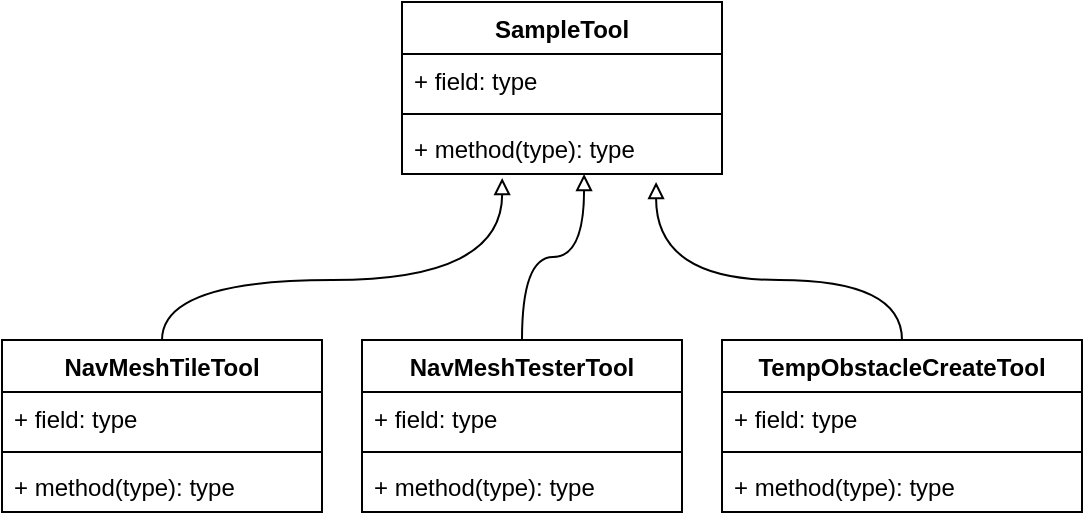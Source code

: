 <mxfile version="23.1.0" type="device">
  <diagram id="C5RBs43oDa-KdzZeNtuy" name="Page-1">
    <mxGraphModel dx="1434" dy="746" grid="1" gridSize="10" guides="1" tooltips="1" connect="1" arrows="1" fold="1" page="1" pageScale="1" pageWidth="827" pageHeight="1169" math="0" shadow="0">
      <root>
        <mxCell id="WIyWlLk6GJQsqaUBKTNV-0" />
        <mxCell id="WIyWlLk6GJQsqaUBKTNV-1" parent="WIyWlLk6GJQsqaUBKTNV-0" />
        <mxCell id="16xGQZliXPk3upnvXTE2-0" value="SampleTool" style="swimlane;fontStyle=1;align=center;verticalAlign=top;childLayout=stackLayout;horizontal=1;startSize=26;horizontalStack=0;resizeParent=1;resizeParentMax=0;resizeLast=0;collapsible=1;marginBottom=0;whiteSpace=wrap;html=1;" vertex="1" parent="WIyWlLk6GJQsqaUBKTNV-1">
          <mxGeometry x="290" y="111" width="160" height="86" as="geometry" />
        </mxCell>
        <mxCell id="16xGQZliXPk3upnvXTE2-1" value="+ field: type" style="text;strokeColor=none;fillColor=none;align=left;verticalAlign=top;spacingLeft=4;spacingRight=4;overflow=hidden;rotatable=0;points=[[0,0.5],[1,0.5]];portConstraint=eastwest;whiteSpace=wrap;html=1;" vertex="1" parent="16xGQZliXPk3upnvXTE2-0">
          <mxGeometry y="26" width="160" height="26" as="geometry" />
        </mxCell>
        <mxCell id="16xGQZliXPk3upnvXTE2-2" value="" style="line;strokeWidth=1;fillColor=none;align=left;verticalAlign=middle;spacingTop=-1;spacingLeft=3;spacingRight=3;rotatable=0;labelPosition=right;points=[];portConstraint=eastwest;strokeColor=inherit;" vertex="1" parent="16xGQZliXPk3upnvXTE2-0">
          <mxGeometry y="52" width="160" height="8" as="geometry" />
        </mxCell>
        <mxCell id="16xGQZliXPk3upnvXTE2-3" value="+ method(type): type" style="text;strokeColor=none;fillColor=none;align=left;verticalAlign=top;spacingLeft=4;spacingRight=4;overflow=hidden;rotatable=0;points=[[0,0.5],[1,0.5]];portConstraint=eastwest;whiteSpace=wrap;html=1;" vertex="1" parent="16xGQZliXPk3upnvXTE2-0">
          <mxGeometry y="60" width="160" height="26" as="geometry" />
        </mxCell>
        <mxCell id="16xGQZliXPk3upnvXTE2-4" value="TempObstacleCreateTool" style="swimlane;fontStyle=1;align=center;verticalAlign=top;childLayout=stackLayout;horizontal=1;startSize=26;horizontalStack=0;resizeParent=1;resizeParentMax=0;resizeLast=0;collapsible=1;marginBottom=0;whiteSpace=wrap;html=1;" vertex="1" parent="WIyWlLk6GJQsqaUBKTNV-1">
          <mxGeometry x="450" y="280" width="180" height="86" as="geometry" />
        </mxCell>
        <mxCell id="16xGQZliXPk3upnvXTE2-5" value="+ field: type" style="text;strokeColor=none;fillColor=none;align=left;verticalAlign=top;spacingLeft=4;spacingRight=4;overflow=hidden;rotatable=0;points=[[0,0.5],[1,0.5]];portConstraint=eastwest;whiteSpace=wrap;html=1;" vertex="1" parent="16xGQZliXPk3upnvXTE2-4">
          <mxGeometry y="26" width="180" height="26" as="geometry" />
        </mxCell>
        <mxCell id="16xGQZliXPk3upnvXTE2-6" value="" style="line;strokeWidth=1;fillColor=none;align=left;verticalAlign=middle;spacingTop=-1;spacingLeft=3;spacingRight=3;rotatable=0;labelPosition=right;points=[];portConstraint=eastwest;strokeColor=inherit;" vertex="1" parent="16xGQZliXPk3upnvXTE2-4">
          <mxGeometry y="52" width="180" height="8" as="geometry" />
        </mxCell>
        <mxCell id="16xGQZliXPk3upnvXTE2-7" value="+ method(type): type" style="text;strokeColor=none;fillColor=none;align=left;verticalAlign=top;spacingLeft=4;spacingRight=4;overflow=hidden;rotatable=0;points=[[0,0.5],[1,0.5]];portConstraint=eastwest;whiteSpace=wrap;html=1;" vertex="1" parent="16xGQZliXPk3upnvXTE2-4">
          <mxGeometry y="60" width="180" height="26" as="geometry" />
        </mxCell>
        <mxCell id="16xGQZliXPk3upnvXTE2-8" style="edgeStyle=orthogonalEdgeStyle;rounded=0;orthogonalLoop=1;jettySize=auto;html=1;exitX=0.5;exitY=0;exitDx=0;exitDy=0;entryX=0.794;entryY=1.154;entryDx=0;entryDy=0;entryPerimeter=0;endArrow=block;endFill=0;curved=1;" edge="1" parent="WIyWlLk6GJQsqaUBKTNV-1" source="16xGQZliXPk3upnvXTE2-4" target="16xGQZliXPk3upnvXTE2-3">
          <mxGeometry relative="1" as="geometry">
            <Array as="points">
              <mxPoint x="540" y="250" />
              <mxPoint x="417" y="250" />
            </Array>
          </mxGeometry>
        </mxCell>
        <mxCell id="16xGQZliXPk3upnvXTE2-15" style="edgeStyle=orthogonalEdgeStyle;rounded=0;orthogonalLoop=1;jettySize=auto;html=1;exitX=0.5;exitY=0;exitDx=0;exitDy=0;curved=1;endArrow=block;endFill=0;entryX=0.569;entryY=1;entryDx=0;entryDy=0;entryPerimeter=0;" edge="1" parent="WIyWlLk6GJQsqaUBKTNV-1" source="16xGQZliXPk3upnvXTE2-9" target="16xGQZliXPk3upnvXTE2-3">
          <mxGeometry relative="1" as="geometry">
            <mxPoint x="380" y="200" as="targetPoint" />
          </mxGeometry>
        </mxCell>
        <mxCell id="16xGQZliXPk3upnvXTE2-9" value="NavMeshTesterTool" style="swimlane;fontStyle=1;align=center;verticalAlign=top;childLayout=stackLayout;horizontal=1;startSize=26;horizontalStack=0;resizeParent=1;resizeParentMax=0;resizeLast=0;collapsible=1;marginBottom=0;whiteSpace=wrap;html=1;" vertex="1" parent="WIyWlLk6GJQsqaUBKTNV-1">
          <mxGeometry x="270" y="280" width="160" height="86" as="geometry" />
        </mxCell>
        <mxCell id="16xGQZliXPk3upnvXTE2-10" value="+ field: type" style="text;strokeColor=none;fillColor=none;align=left;verticalAlign=top;spacingLeft=4;spacingRight=4;overflow=hidden;rotatable=0;points=[[0,0.5],[1,0.5]];portConstraint=eastwest;whiteSpace=wrap;html=1;" vertex="1" parent="16xGQZliXPk3upnvXTE2-9">
          <mxGeometry y="26" width="160" height="26" as="geometry" />
        </mxCell>
        <mxCell id="16xGQZliXPk3upnvXTE2-11" value="" style="line;strokeWidth=1;fillColor=none;align=left;verticalAlign=middle;spacingTop=-1;spacingLeft=3;spacingRight=3;rotatable=0;labelPosition=right;points=[];portConstraint=eastwest;strokeColor=inherit;" vertex="1" parent="16xGQZliXPk3upnvXTE2-9">
          <mxGeometry y="52" width="160" height="8" as="geometry" />
        </mxCell>
        <mxCell id="16xGQZliXPk3upnvXTE2-12" value="+ method(type): type" style="text;strokeColor=none;fillColor=none;align=left;verticalAlign=top;spacingLeft=4;spacingRight=4;overflow=hidden;rotatable=0;points=[[0,0.5],[1,0.5]];portConstraint=eastwest;whiteSpace=wrap;html=1;" vertex="1" parent="16xGQZliXPk3upnvXTE2-9">
          <mxGeometry y="60" width="160" height="26" as="geometry" />
        </mxCell>
        <mxCell id="16xGQZliXPk3upnvXTE2-16" value="NavMeshTileTool" style="swimlane;fontStyle=1;align=center;verticalAlign=top;childLayout=stackLayout;horizontal=1;startSize=26;horizontalStack=0;resizeParent=1;resizeParentMax=0;resizeLast=0;collapsible=1;marginBottom=0;whiteSpace=wrap;html=1;" vertex="1" parent="WIyWlLk6GJQsqaUBKTNV-1">
          <mxGeometry x="90" y="280" width="160" height="86" as="geometry" />
        </mxCell>
        <mxCell id="16xGQZliXPk3upnvXTE2-17" value="+ field: type" style="text;strokeColor=none;fillColor=none;align=left;verticalAlign=top;spacingLeft=4;spacingRight=4;overflow=hidden;rotatable=0;points=[[0,0.5],[1,0.5]];portConstraint=eastwest;whiteSpace=wrap;html=1;" vertex="1" parent="16xGQZliXPk3upnvXTE2-16">
          <mxGeometry y="26" width="160" height="26" as="geometry" />
        </mxCell>
        <mxCell id="16xGQZliXPk3upnvXTE2-18" value="" style="line;strokeWidth=1;fillColor=none;align=left;verticalAlign=middle;spacingTop=-1;spacingLeft=3;spacingRight=3;rotatable=0;labelPosition=right;points=[];portConstraint=eastwest;strokeColor=inherit;" vertex="1" parent="16xGQZliXPk3upnvXTE2-16">
          <mxGeometry y="52" width="160" height="8" as="geometry" />
        </mxCell>
        <mxCell id="16xGQZliXPk3upnvXTE2-19" value="+ method(type): type" style="text;strokeColor=none;fillColor=none;align=left;verticalAlign=top;spacingLeft=4;spacingRight=4;overflow=hidden;rotatable=0;points=[[0,0.5],[1,0.5]];portConstraint=eastwest;whiteSpace=wrap;html=1;" vertex="1" parent="16xGQZliXPk3upnvXTE2-16">
          <mxGeometry y="60" width="160" height="26" as="geometry" />
        </mxCell>
        <mxCell id="16xGQZliXPk3upnvXTE2-20" style="edgeStyle=orthogonalEdgeStyle;rounded=0;orthogonalLoop=1;jettySize=auto;html=1;entryX=0.313;entryY=1.077;entryDx=0;entryDy=0;entryPerimeter=0;endArrow=block;endFill=0;curved=1;" edge="1" parent="WIyWlLk6GJQsqaUBKTNV-1" source="16xGQZliXPk3upnvXTE2-16" target="16xGQZliXPk3upnvXTE2-3">
          <mxGeometry relative="1" as="geometry">
            <Array as="points">
              <mxPoint x="170" y="250" />
              <mxPoint x="340" y="250" />
            </Array>
          </mxGeometry>
        </mxCell>
      </root>
    </mxGraphModel>
  </diagram>
</mxfile>
